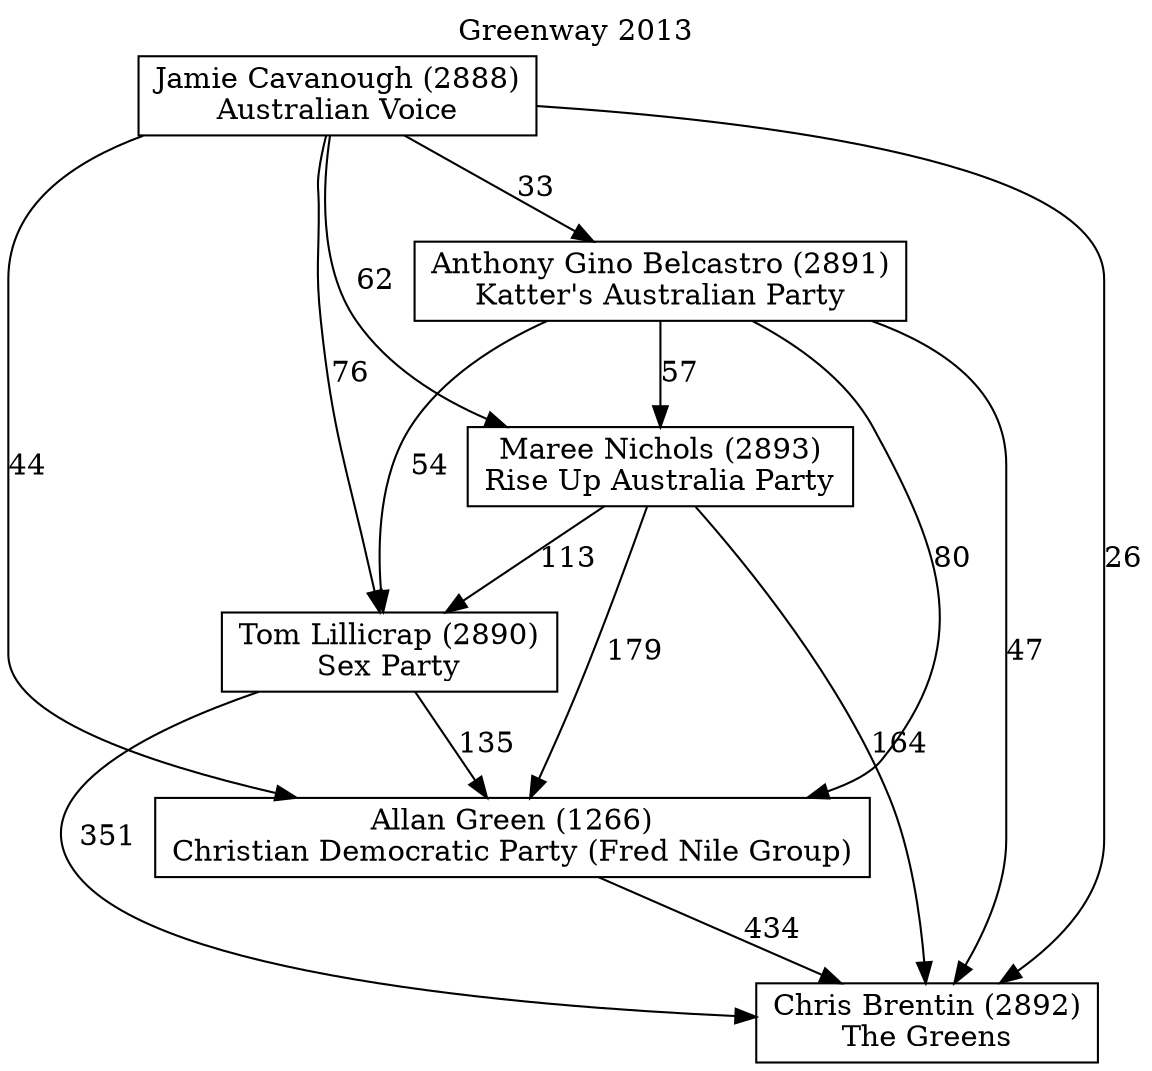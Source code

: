 // House preference flow
digraph "Chris Brentin (2892)_Greenway_2013" {
	graph [label="Greenway 2013" labelloc=t mclimit=10]
	node [shape=box]
	"Allan Green (1266)" [label="Allan Green (1266)
Christian Democratic Party (Fred Nile Group)"]
	"Anthony Gino Belcastro (2891)" [label="Anthony Gino Belcastro (2891)
Katter's Australian Party"]
	"Chris Brentin (2892)" [label="Chris Brentin (2892)
The Greens"]
	"Jamie Cavanough (2888)" [label="Jamie Cavanough (2888)
Australian Voice"]
	"Maree Nichols (2893)" [label="Maree Nichols (2893)
Rise Up Australia Party"]
	"Tom Lillicrap (2890)" [label="Tom Lillicrap (2890)
Sex Party"]
	"Allan Green (1266)" -> "Chris Brentin (2892)" [label=434]
	"Anthony Gino Belcastro (2891)" -> "Allan Green (1266)" [label=80]
	"Anthony Gino Belcastro (2891)" -> "Chris Brentin (2892)" [label=47]
	"Anthony Gino Belcastro (2891)" -> "Maree Nichols (2893)" [label=57]
	"Anthony Gino Belcastro (2891)" -> "Tom Lillicrap (2890)" [label=54]
	"Jamie Cavanough (2888)" -> "Allan Green (1266)" [label=44]
	"Jamie Cavanough (2888)" -> "Anthony Gino Belcastro (2891)" [label=33]
	"Jamie Cavanough (2888)" -> "Chris Brentin (2892)" [label=26]
	"Jamie Cavanough (2888)" -> "Maree Nichols (2893)" [label=62]
	"Jamie Cavanough (2888)" -> "Tom Lillicrap (2890)" [label=76]
	"Maree Nichols (2893)" -> "Allan Green (1266)" [label=179]
	"Maree Nichols (2893)" -> "Chris Brentin (2892)" [label=164]
	"Maree Nichols (2893)" -> "Tom Lillicrap (2890)" [label=113]
	"Tom Lillicrap (2890)" -> "Allan Green (1266)" [label=135]
	"Tom Lillicrap (2890)" -> "Chris Brentin (2892)" [label=351]
}
